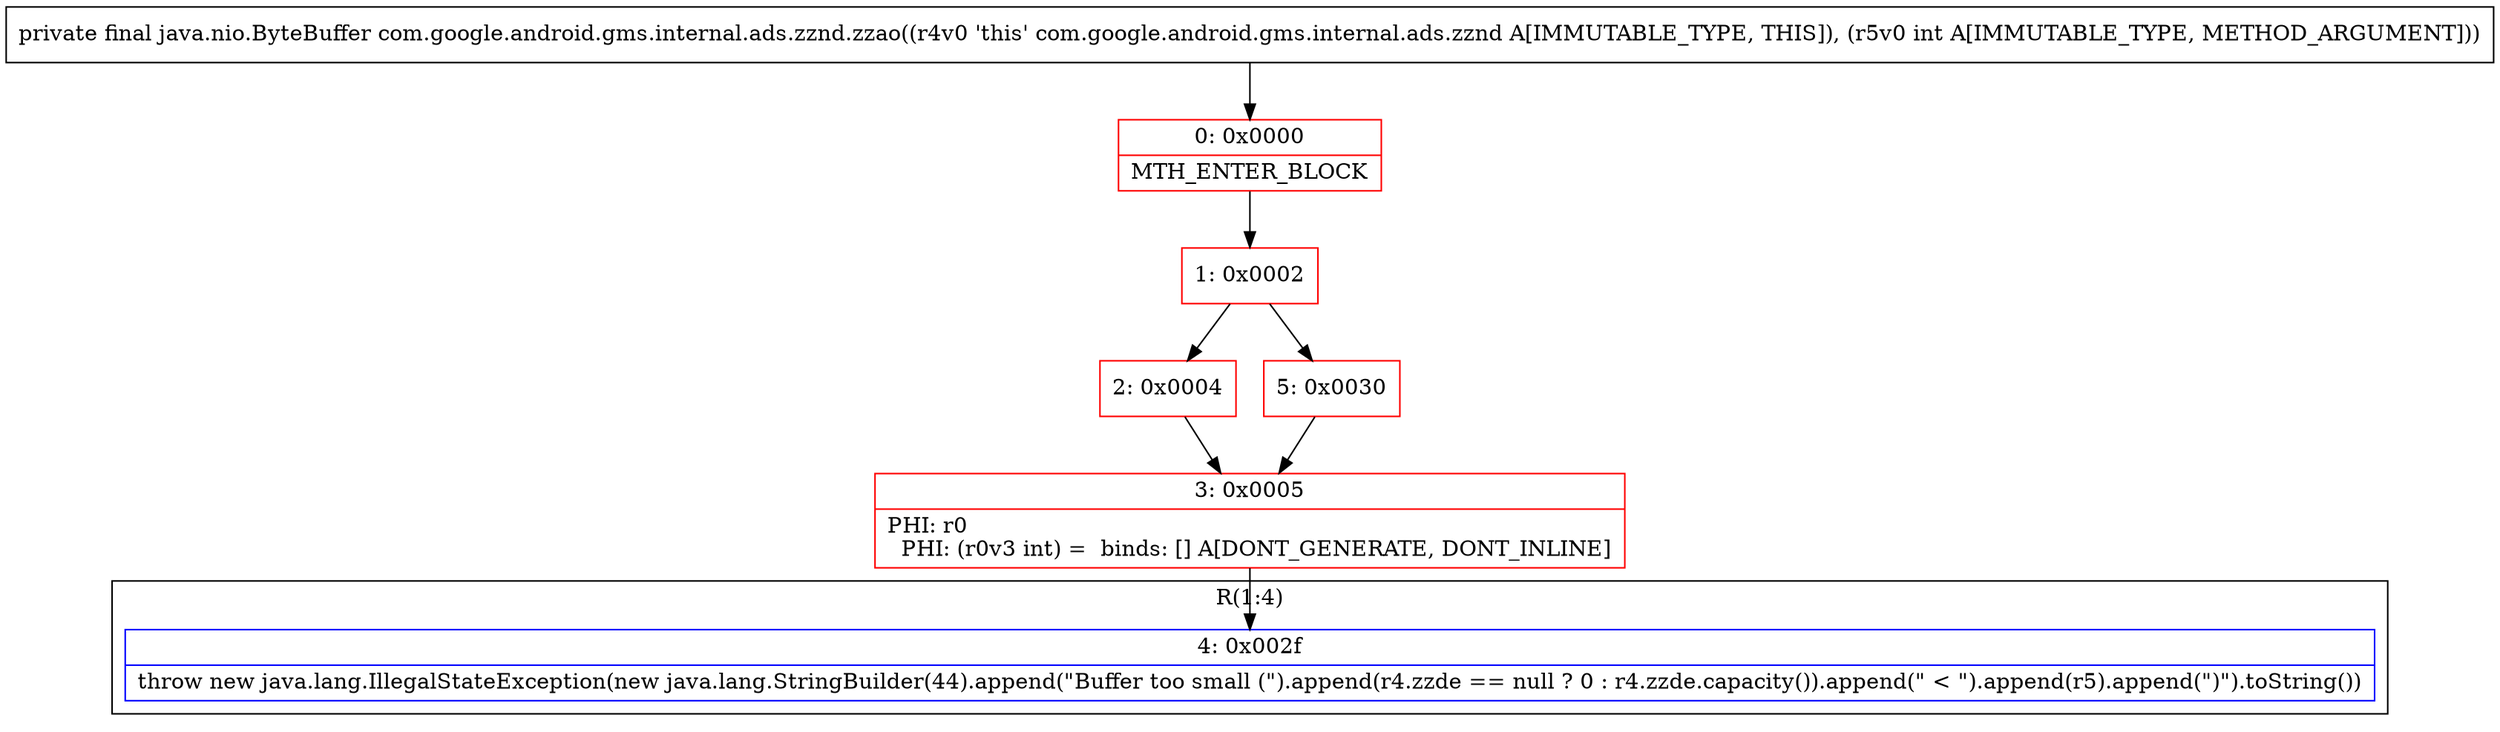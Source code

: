 digraph "CFG forcom.google.android.gms.internal.ads.zznd.zzao(I)Ljava\/nio\/ByteBuffer;" {
subgraph cluster_Region_1854952614 {
label = "R(1:4)";
node [shape=record,color=blue];
Node_4 [shape=record,label="{4\:\ 0x002f|throw new java.lang.IllegalStateException(new java.lang.StringBuilder(44).append(\"Buffer too small (\").append(r4.zzde == null ? 0 : r4.zzde.capacity()).append(\" \< \").append(r5).append(\")\").toString())\l}"];
}
Node_0 [shape=record,color=red,label="{0\:\ 0x0000|MTH_ENTER_BLOCK\l}"];
Node_1 [shape=record,color=red,label="{1\:\ 0x0002}"];
Node_2 [shape=record,color=red,label="{2\:\ 0x0004}"];
Node_3 [shape=record,color=red,label="{3\:\ 0x0005|PHI: r0 \l  PHI: (r0v3 int) =  binds: [] A[DONT_GENERATE, DONT_INLINE]\l}"];
Node_5 [shape=record,color=red,label="{5\:\ 0x0030}"];
MethodNode[shape=record,label="{private final java.nio.ByteBuffer com.google.android.gms.internal.ads.zznd.zzao((r4v0 'this' com.google.android.gms.internal.ads.zznd A[IMMUTABLE_TYPE, THIS]), (r5v0 int A[IMMUTABLE_TYPE, METHOD_ARGUMENT])) }"];
MethodNode -> Node_0;
Node_0 -> Node_1;
Node_1 -> Node_2;
Node_1 -> Node_5;
Node_2 -> Node_3;
Node_3 -> Node_4;
Node_5 -> Node_3;
}

